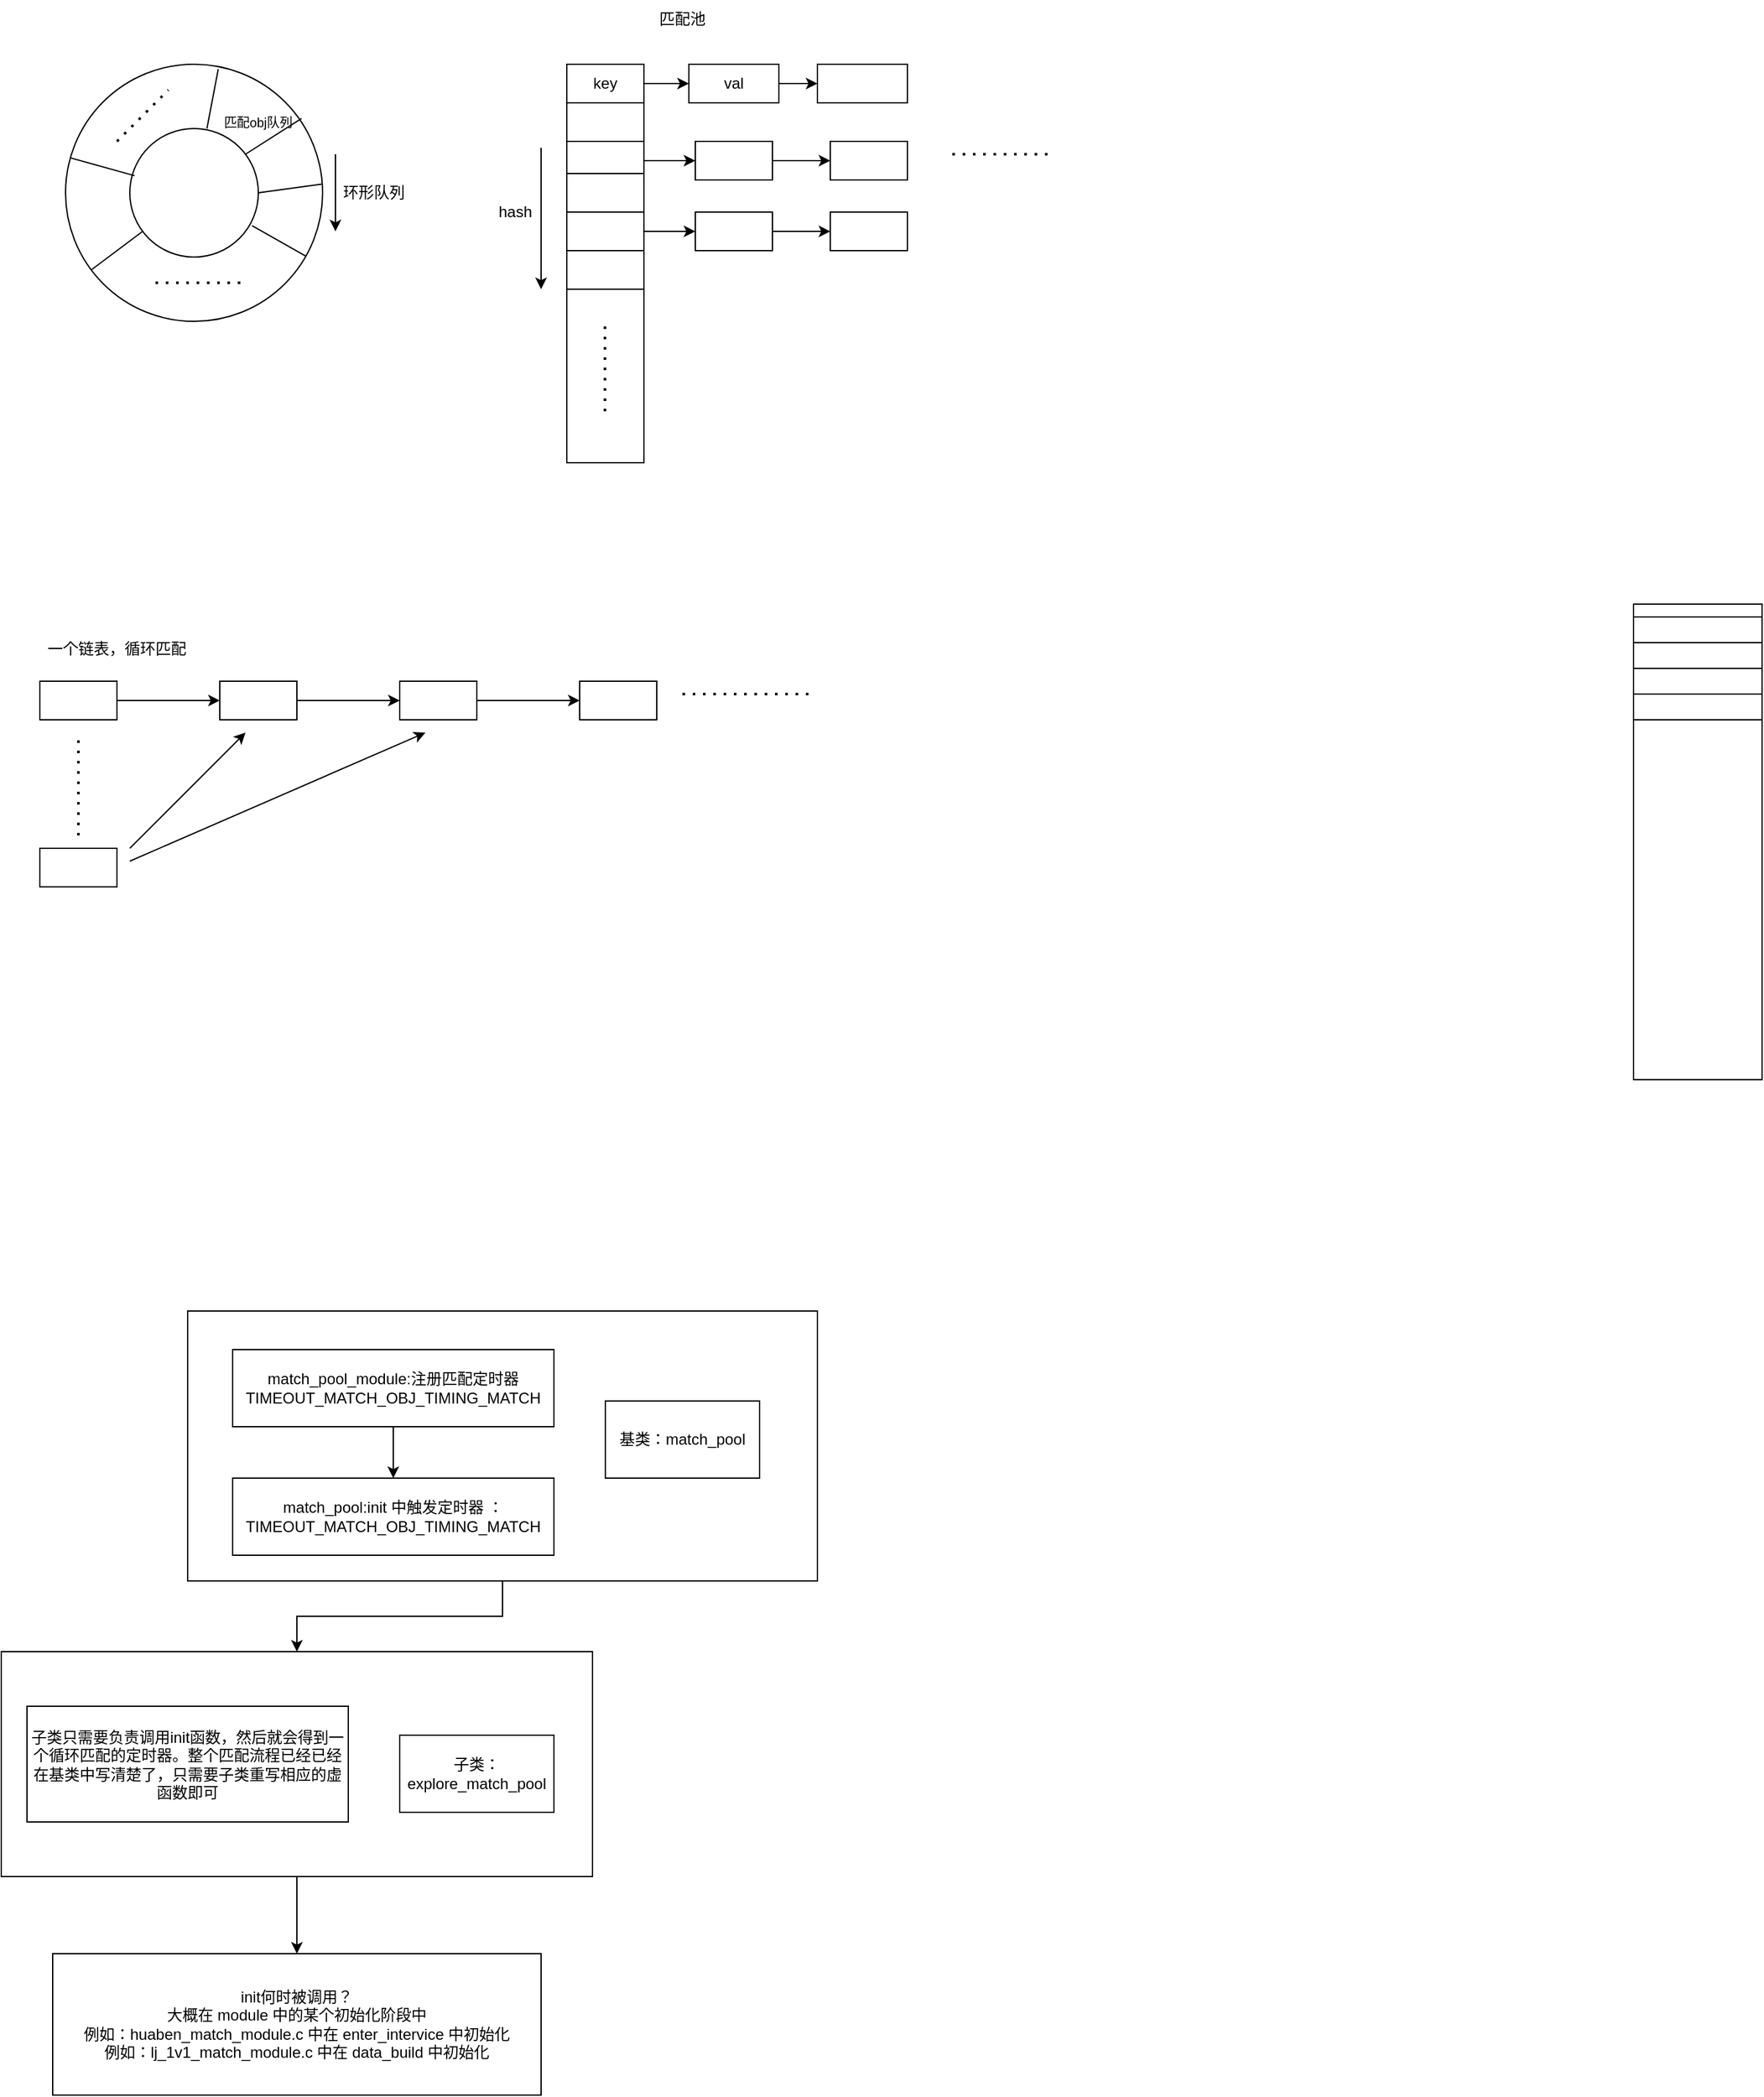 <mxfile version="22.1.11" type="github">
  <diagram name="第 1 页" id="GWbsmhciHJHAX3cp5Gmc">
    <mxGraphModel dx="794" dy="743" grid="1" gridSize="10" guides="1" tooltips="1" connect="1" arrows="1" fold="1" page="1" pageScale="1" pageWidth="827" pageHeight="1169" math="0" shadow="0">
      <root>
        <mxCell id="0" />
        <mxCell id="1" parent="0" />
        <mxCell id="-qYKaQUmNgUT-kmqyWFm-1" value="" style="ellipse;whiteSpace=wrap;html=1;aspect=fixed;" parent="1" vertex="1">
          <mxGeometry x="100" y="410" width="200" height="200" as="geometry" />
        </mxCell>
        <mxCell id="-qYKaQUmNgUT-kmqyWFm-2" value="" style="ellipse;whiteSpace=wrap;html=1;aspect=fixed;" parent="1" vertex="1">
          <mxGeometry x="150" y="460" width="100" height="100" as="geometry" />
        </mxCell>
        <mxCell id="-qYKaQUmNgUT-kmqyWFm-3" value="" style="endArrow=none;html=1;rounded=0;" parent="1" target="-qYKaQUmNgUT-kmqyWFm-2" edge="1">
          <mxGeometry width="50" height="50" relative="1" as="geometry">
            <mxPoint x="120" y="570" as="sourcePoint" />
            <mxPoint x="170" y="520" as="targetPoint" />
          </mxGeometry>
        </mxCell>
        <mxCell id="-qYKaQUmNgUT-kmqyWFm-4" value="" style="endArrow=none;html=1;rounded=0;entryX=0.918;entryY=0.211;entryDx=0;entryDy=0;entryPerimeter=0;" parent="1" target="-qYKaQUmNgUT-kmqyWFm-1" edge="1">
          <mxGeometry width="50" height="50" relative="1" as="geometry">
            <mxPoint x="240" y="480" as="sourcePoint" />
            <mxPoint x="300" y="430" as="targetPoint" />
          </mxGeometry>
        </mxCell>
        <mxCell id="-qYKaQUmNgUT-kmqyWFm-5" value="" style="endArrow=none;html=1;rounded=0;entryX=0.997;entryY=0.466;entryDx=0;entryDy=0;entryPerimeter=0;exitX=1;exitY=0.5;exitDx=0;exitDy=0;" parent="1" source="-qYKaQUmNgUT-kmqyWFm-2" target="-qYKaQUmNgUT-kmqyWFm-1" edge="1">
          <mxGeometry width="50" height="50" relative="1" as="geometry">
            <mxPoint x="253" y="495" as="sourcePoint" />
            <mxPoint x="294" y="462" as="targetPoint" />
          </mxGeometry>
        </mxCell>
        <mxCell id="-qYKaQUmNgUT-kmqyWFm-6" value="" style="endArrow=none;html=1;rounded=0;entryX=0.594;entryY=0.019;entryDx=0;entryDy=0;entryPerimeter=0;" parent="1" target="-qYKaQUmNgUT-kmqyWFm-1" edge="1">
          <mxGeometry width="50" height="50" relative="1" as="geometry">
            <mxPoint x="210" y="460" as="sourcePoint" />
            <mxPoint x="260" y="410" as="targetPoint" />
          </mxGeometry>
        </mxCell>
        <mxCell id="-qYKaQUmNgUT-kmqyWFm-7" value="" style="endArrow=none;html=1;rounded=0;entryX=0.951;entryY=0.756;entryDx=0;entryDy=0;entryPerimeter=0;" parent="1" source="-qYKaQUmNgUT-kmqyWFm-1" target="-qYKaQUmNgUT-kmqyWFm-2" edge="1">
          <mxGeometry width="50" height="50" relative="1" as="geometry">
            <mxPoint x="230" y="710" as="sourcePoint" />
            <mxPoint x="280" y="660" as="targetPoint" />
          </mxGeometry>
        </mxCell>
        <mxCell id="-qYKaQUmNgUT-kmqyWFm-10" value="" style="endArrow=none;dashed=1;html=1;dashPattern=1 3;strokeWidth=2;rounded=0;" parent="1" edge="1">
          <mxGeometry width="50" height="50" relative="1" as="geometry">
            <mxPoint x="170" y="580" as="sourcePoint" />
            <mxPoint x="240" y="580" as="targetPoint" />
          </mxGeometry>
        </mxCell>
        <mxCell id="-qYKaQUmNgUT-kmqyWFm-11" value="" style="endArrow=none;html=1;rounded=0;exitX=0.037;exitY=0.367;exitDx=0;exitDy=0;exitPerimeter=0;" parent="1" source="-qYKaQUmNgUT-kmqyWFm-2" target="-qYKaQUmNgUT-kmqyWFm-1" edge="1">
          <mxGeometry width="50" height="50" relative="1" as="geometry">
            <mxPoint x="130" y="490" as="sourcePoint" />
            <mxPoint x="180" y="440" as="targetPoint" />
          </mxGeometry>
        </mxCell>
        <mxCell id="-qYKaQUmNgUT-kmqyWFm-12" value="" style="endArrow=none;dashed=1;html=1;dashPattern=1 3;strokeWidth=2;rounded=0;" parent="1" edge="1">
          <mxGeometry width="50" height="50" relative="1" as="geometry">
            <mxPoint x="140" y="470" as="sourcePoint" />
            <mxPoint x="180" y="430" as="targetPoint" />
          </mxGeometry>
        </mxCell>
        <mxCell id="-qYKaQUmNgUT-kmqyWFm-13" value="匹配obj队列" style="text;html=1;strokeColor=none;fillColor=none;align=center;verticalAlign=middle;whiteSpace=wrap;rounded=0;fontSize=10;" parent="1" vertex="1">
          <mxGeometry x="220" y="440" width="60" height="30" as="geometry" />
        </mxCell>
        <mxCell id="-qYKaQUmNgUT-kmqyWFm-14" value="" style="endArrow=classic;html=1;rounded=0;" parent="1" edge="1">
          <mxGeometry width="50" height="50" relative="1" as="geometry">
            <mxPoint x="310" y="480" as="sourcePoint" />
            <mxPoint x="310" y="540" as="targetPoint" />
          </mxGeometry>
        </mxCell>
        <mxCell id="-qYKaQUmNgUT-kmqyWFm-15" value="" style="rounded=0;whiteSpace=wrap;html=1;" parent="1" vertex="1">
          <mxGeometry x="490" y="410" width="60" height="310" as="geometry" />
        </mxCell>
        <mxCell id="-qYKaQUmNgUT-kmqyWFm-24" value="" style="edgeStyle=orthogonalEdgeStyle;rounded=0;orthogonalLoop=1;jettySize=auto;html=1;" parent="1" source="-qYKaQUmNgUT-kmqyWFm-16" target="-qYKaQUmNgUT-kmqyWFm-23" edge="1">
          <mxGeometry relative="1" as="geometry" />
        </mxCell>
        <mxCell id="-qYKaQUmNgUT-kmqyWFm-16" value="key" style="rounded=0;whiteSpace=wrap;html=1;" parent="1" vertex="1">
          <mxGeometry x="490" y="410" width="60" height="30" as="geometry" />
        </mxCell>
        <mxCell id="-qYKaQUmNgUT-kmqyWFm-17" value="" style="rounded=0;whiteSpace=wrap;html=1;" parent="1" vertex="1">
          <mxGeometry x="490" y="440" width="60" height="30" as="geometry" />
        </mxCell>
        <mxCell id="-qYKaQUmNgUT-kmqyWFm-29" value="" style="edgeStyle=orthogonalEdgeStyle;rounded=0;orthogonalLoop=1;jettySize=auto;html=1;" parent="1" source="-qYKaQUmNgUT-kmqyWFm-18" target="-qYKaQUmNgUT-kmqyWFm-28" edge="1">
          <mxGeometry relative="1" as="geometry" />
        </mxCell>
        <mxCell id="-qYKaQUmNgUT-kmqyWFm-18" value="" style="rounded=0;whiteSpace=wrap;html=1;" parent="1" vertex="1">
          <mxGeometry x="490" y="470" width="60" height="30" as="geometry" />
        </mxCell>
        <mxCell id="-qYKaQUmNgUT-kmqyWFm-19" value="" style="rounded=0;whiteSpace=wrap;html=1;" parent="1" vertex="1">
          <mxGeometry x="490" y="495" width="60" height="30" as="geometry" />
        </mxCell>
        <mxCell id="-qYKaQUmNgUT-kmqyWFm-35" value="" style="edgeStyle=orthogonalEdgeStyle;rounded=0;orthogonalLoop=1;jettySize=auto;html=1;" parent="1" source="-qYKaQUmNgUT-kmqyWFm-20" target="-qYKaQUmNgUT-kmqyWFm-34" edge="1">
          <mxGeometry relative="1" as="geometry" />
        </mxCell>
        <mxCell id="-qYKaQUmNgUT-kmqyWFm-20" value="" style="rounded=0;whiteSpace=wrap;html=1;" parent="1" vertex="1">
          <mxGeometry x="490" y="525" width="60" height="30" as="geometry" />
        </mxCell>
        <mxCell id="-qYKaQUmNgUT-kmqyWFm-21" value="" style="rounded=0;whiteSpace=wrap;html=1;" parent="1" vertex="1">
          <mxGeometry x="490" y="555" width="60" height="30" as="geometry" />
        </mxCell>
        <mxCell id="-qYKaQUmNgUT-kmqyWFm-22" value="" style="endArrow=none;dashed=1;html=1;dashPattern=1 3;strokeWidth=2;rounded=0;" parent="1" edge="1">
          <mxGeometry width="50" height="50" relative="1" as="geometry">
            <mxPoint x="519.71" y="680" as="sourcePoint" />
            <mxPoint x="519.71" y="610" as="targetPoint" />
          </mxGeometry>
        </mxCell>
        <mxCell id="-qYKaQUmNgUT-kmqyWFm-26" value="" style="edgeStyle=orthogonalEdgeStyle;rounded=0;orthogonalLoop=1;jettySize=auto;html=1;" parent="1" source="-qYKaQUmNgUT-kmqyWFm-23" target="-qYKaQUmNgUT-kmqyWFm-25" edge="1">
          <mxGeometry relative="1" as="geometry" />
        </mxCell>
        <mxCell id="-qYKaQUmNgUT-kmqyWFm-23" value="val" style="whiteSpace=wrap;html=1;rounded=0;" parent="1" vertex="1">
          <mxGeometry x="585" y="410" width="70" height="30" as="geometry" />
        </mxCell>
        <mxCell id="-qYKaQUmNgUT-kmqyWFm-25" value="" style="whiteSpace=wrap;html=1;rounded=0;" parent="1" vertex="1">
          <mxGeometry x="685" y="410" width="70" height="30" as="geometry" />
        </mxCell>
        <mxCell id="-qYKaQUmNgUT-kmqyWFm-31" value="" style="edgeStyle=orthogonalEdgeStyle;rounded=0;orthogonalLoop=1;jettySize=auto;html=1;" parent="1" source="-qYKaQUmNgUT-kmqyWFm-28" target="-qYKaQUmNgUT-kmqyWFm-30" edge="1">
          <mxGeometry relative="1" as="geometry" />
        </mxCell>
        <mxCell id="-qYKaQUmNgUT-kmqyWFm-28" value="" style="rounded=0;whiteSpace=wrap;html=1;" parent="1" vertex="1">
          <mxGeometry x="590" y="470" width="60" height="30" as="geometry" />
        </mxCell>
        <mxCell id="-qYKaQUmNgUT-kmqyWFm-30" value="" style="rounded=0;whiteSpace=wrap;html=1;" parent="1" vertex="1">
          <mxGeometry x="695" y="470" width="60" height="30" as="geometry" />
        </mxCell>
        <mxCell id="-qYKaQUmNgUT-kmqyWFm-37" value="" style="edgeStyle=orthogonalEdgeStyle;rounded=0;orthogonalLoop=1;jettySize=auto;html=1;" parent="1" source="-qYKaQUmNgUT-kmqyWFm-34" target="-qYKaQUmNgUT-kmqyWFm-36" edge="1">
          <mxGeometry relative="1" as="geometry" />
        </mxCell>
        <mxCell id="-qYKaQUmNgUT-kmqyWFm-34" value="" style="rounded=0;whiteSpace=wrap;html=1;" parent="1" vertex="1">
          <mxGeometry x="590" y="525" width="60" height="30" as="geometry" />
        </mxCell>
        <mxCell id="-qYKaQUmNgUT-kmqyWFm-36" value="" style="rounded=0;whiteSpace=wrap;html=1;" parent="1" vertex="1">
          <mxGeometry x="695" y="525" width="60" height="30" as="geometry" />
        </mxCell>
        <mxCell id="-qYKaQUmNgUT-kmqyWFm-38" value="" style="endArrow=none;dashed=1;html=1;dashPattern=1 3;strokeWidth=2;rounded=0;" parent="1" edge="1">
          <mxGeometry width="50" height="50" relative="1" as="geometry">
            <mxPoint x="790" y="480" as="sourcePoint" />
            <mxPoint x="870" y="480" as="targetPoint" />
          </mxGeometry>
        </mxCell>
        <mxCell id="-qYKaQUmNgUT-kmqyWFm-39" value="匹配池" style="text;html=1;strokeColor=none;fillColor=none;align=center;verticalAlign=middle;whiteSpace=wrap;rounded=0;" parent="1" vertex="1">
          <mxGeometry x="550" y="360" width="60" height="30" as="geometry" />
        </mxCell>
        <mxCell id="-qYKaQUmNgUT-kmqyWFm-40" value="hash" style="text;html=1;strokeColor=none;fillColor=none;align=center;verticalAlign=middle;whiteSpace=wrap;rounded=0;" parent="1" vertex="1">
          <mxGeometry x="420" y="510" width="60" height="30" as="geometry" />
        </mxCell>
        <mxCell id="-qYKaQUmNgUT-kmqyWFm-41" value="" style="endArrow=classic;html=1;rounded=0;" parent="1" edge="1">
          <mxGeometry width="50" height="50" relative="1" as="geometry">
            <mxPoint x="470" y="475" as="sourcePoint" />
            <mxPoint x="470" y="585" as="targetPoint" />
          </mxGeometry>
        </mxCell>
        <mxCell id="-qYKaQUmNgUT-kmqyWFm-42" value="环形队列" style="text;html=1;strokeColor=none;fillColor=none;align=center;verticalAlign=middle;whiteSpace=wrap;rounded=0;" parent="1" vertex="1">
          <mxGeometry x="310" y="495" width="60" height="30" as="geometry" />
        </mxCell>
        <mxCell id="-qYKaQUmNgUT-kmqyWFm-45" value="" style="edgeStyle=orthogonalEdgeStyle;rounded=0;orthogonalLoop=1;jettySize=auto;html=1;" parent="1" source="-qYKaQUmNgUT-kmqyWFm-43" target="-qYKaQUmNgUT-kmqyWFm-44" edge="1">
          <mxGeometry relative="1" as="geometry" />
        </mxCell>
        <mxCell id="-qYKaQUmNgUT-kmqyWFm-43" value="" style="rounded=0;whiteSpace=wrap;html=1;" parent="1" vertex="1">
          <mxGeometry x="80" y="890" width="60" height="30" as="geometry" />
        </mxCell>
        <mxCell id="-qYKaQUmNgUT-kmqyWFm-47" value="" style="edgeStyle=orthogonalEdgeStyle;rounded=0;orthogonalLoop=1;jettySize=auto;html=1;" parent="1" source="-qYKaQUmNgUT-kmqyWFm-44" target="-qYKaQUmNgUT-kmqyWFm-46" edge="1">
          <mxGeometry relative="1" as="geometry" />
        </mxCell>
        <mxCell id="-qYKaQUmNgUT-kmqyWFm-44" value="" style="rounded=0;whiteSpace=wrap;html=1;" parent="1" vertex="1">
          <mxGeometry x="220" y="890" width="60" height="30" as="geometry" />
        </mxCell>
        <mxCell id="-qYKaQUmNgUT-kmqyWFm-49" value="" style="edgeStyle=orthogonalEdgeStyle;rounded=0;orthogonalLoop=1;jettySize=auto;html=1;" parent="1" source="-qYKaQUmNgUT-kmqyWFm-46" target="-qYKaQUmNgUT-kmqyWFm-48" edge="1">
          <mxGeometry relative="1" as="geometry" />
        </mxCell>
        <mxCell id="-qYKaQUmNgUT-kmqyWFm-46" value="" style="rounded=0;whiteSpace=wrap;html=1;" parent="1" vertex="1">
          <mxGeometry x="360" y="890" width="60" height="30" as="geometry" />
        </mxCell>
        <mxCell id="-qYKaQUmNgUT-kmqyWFm-48" value="" style="rounded=0;whiteSpace=wrap;html=1;" parent="1" vertex="1">
          <mxGeometry x="500" y="890" width="60" height="30" as="geometry" />
        </mxCell>
        <mxCell id="-qYKaQUmNgUT-kmqyWFm-51" value="" style="endArrow=none;dashed=1;html=1;dashPattern=1 3;strokeWidth=2;rounded=0;" parent="1" edge="1">
          <mxGeometry width="50" height="50" relative="1" as="geometry">
            <mxPoint x="580" y="900" as="sourcePoint" />
            <mxPoint x="680" y="900" as="targetPoint" />
          </mxGeometry>
        </mxCell>
        <mxCell id="-qYKaQUmNgUT-kmqyWFm-52" value="" style="rounded=0;whiteSpace=wrap;html=1;" parent="1" vertex="1">
          <mxGeometry x="80" y="1020" width="60" height="30" as="geometry" />
        </mxCell>
        <mxCell id="-qYKaQUmNgUT-kmqyWFm-53" value="" style="endArrow=classic;html=1;rounded=0;" parent="1" edge="1">
          <mxGeometry width="50" height="50" relative="1" as="geometry">
            <mxPoint x="150" y="1020" as="sourcePoint" />
            <mxPoint x="240" y="930" as="targetPoint" />
          </mxGeometry>
        </mxCell>
        <mxCell id="-qYKaQUmNgUT-kmqyWFm-54" value="" style="endArrow=classic;html=1;rounded=0;" parent="1" edge="1">
          <mxGeometry width="50" height="50" relative="1" as="geometry">
            <mxPoint x="150" y="1030" as="sourcePoint" />
            <mxPoint x="380" y="930" as="targetPoint" />
          </mxGeometry>
        </mxCell>
        <mxCell id="-qYKaQUmNgUT-kmqyWFm-55" value="" style="endArrow=none;dashed=1;html=1;dashPattern=1 3;strokeWidth=2;rounded=0;" parent="1" edge="1">
          <mxGeometry width="50" height="50" relative="1" as="geometry">
            <mxPoint x="110" y="1010" as="sourcePoint" />
            <mxPoint x="110" y="930" as="targetPoint" />
          </mxGeometry>
        </mxCell>
        <mxCell id="-qYKaQUmNgUT-kmqyWFm-56" value="一个链表，循环匹配" style="text;html=1;strokeColor=none;fillColor=none;align=center;verticalAlign=middle;whiteSpace=wrap;rounded=0;" parent="1" vertex="1">
          <mxGeometry x="70" y="850" width="140" height="30" as="geometry" />
        </mxCell>
        <mxCell id="-qYKaQUmNgUT-kmqyWFm-60" value="" style="rounded=0;whiteSpace=wrap;html=1;" parent="1" vertex="1">
          <mxGeometry x="1320" y="830" width="100" height="370" as="geometry" />
        </mxCell>
        <mxCell id="-qYKaQUmNgUT-kmqyWFm-61" value="" style="rounded=0;whiteSpace=wrap;html=1;" parent="1" vertex="1">
          <mxGeometry x="1320" y="840" width="100" height="20" as="geometry" />
        </mxCell>
        <mxCell id="-qYKaQUmNgUT-kmqyWFm-62" value="" style="rounded=0;whiteSpace=wrap;html=1;" parent="1" vertex="1">
          <mxGeometry x="1320" y="860" width="100" height="20" as="geometry" />
        </mxCell>
        <mxCell id="-qYKaQUmNgUT-kmqyWFm-63" value="" style="rounded=0;whiteSpace=wrap;html=1;" parent="1" vertex="1">
          <mxGeometry x="1320" y="880" width="100" height="20" as="geometry" />
        </mxCell>
        <mxCell id="-qYKaQUmNgUT-kmqyWFm-64" value="" style="rounded=0;whiteSpace=wrap;html=1;" parent="1" vertex="1">
          <mxGeometry x="1320" y="900" width="100" height="20" as="geometry" />
        </mxCell>
        <mxCell id="E36rqTPJH54_jt4325YZ-4" value="" style="edgeStyle=orthogonalEdgeStyle;rounded=0;orthogonalLoop=1;jettySize=auto;html=1;" edge="1" parent="1" source="E36rqTPJH54_jt4325YZ-1" target="E36rqTPJH54_jt4325YZ-3">
          <mxGeometry relative="1" as="geometry" />
        </mxCell>
        <mxCell id="E36rqTPJH54_jt4325YZ-1" value="match_pool_module:注册匹配定时器TIMEOUT_MATCH_OBJ_TIMING_MATCH" style="rounded=0;whiteSpace=wrap;html=1;" vertex="1" parent="1">
          <mxGeometry x="230" y="1410" width="250" height="60" as="geometry" />
        </mxCell>
        <mxCell id="E36rqTPJH54_jt4325YZ-13" style="edgeStyle=orthogonalEdgeStyle;rounded=0;orthogonalLoop=1;jettySize=auto;html=1;exitX=0.5;exitY=1;exitDx=0;exitDy=0;" edge="1" parent="1" source="E36rqTPJH54_jt4325YZ-2" target="E36rqTPJH54_jt4325YZ-7">
          <mxGeometry relative="1" as="geometry" />
        </mxCell>
        <mxCell id="E36rqTPJH54_jt4325YZ-2" value="" style="rounded=0;whiteSpace=wrap;html=1;fillColor=none;" vertex="1" parent="1">
          <mxGeometry x="195" y="1380" width="490" height="210" as="geometry" />
        </mxCell>
        <mxCell id="E36rqTPJH54_jt4325YZ-3" value="match_pool:init 中触发定时器 ：TIMEOUT_MATCH_OBJ_TIMING_MATCH" style="rounded=0;whiteSpace=wrap;html=1;" vertex="1" parent="1">
          <mxGeometry x="230" y="1510" width="250" height="60" as="geometry" />
        </mxCell>
        <mxCell id="E36rqTPJH54_jt4325YZ-5" value="基类：match_pool" style="rounded=0;whiteSpace=wrap;html=1;" vertex="1" parent="1">
          <mxGeometry x="520" y="1450" width="120" height="60" as="geometry" />
        </mxCell>
        <mxCell id="E36rqTPJH54_jt4325YZ-16" style="edgeStyle=orthogonalEdgeStyle;rounded=0;orthogonalLoop=1;jettySize=auto;html=1;" edge="1" parent="1" source="E36rqTPJH54_jt4325YZ-7" target="E36rqTPJH54_jt4325YZ-15">
          <mxGeometry relative="1" as="geometry" />
        </mxCell>
        <mxCell id="E36rqTPJH54_jt4325YZ-7" value="" style="rounded=0;whiteSpace=wrap;html=1;" vertex="1" parent="1">
          <mxGeometry x="50" y="1645" width="460" height="175" as="geometry" />
        </mxCell>
        <mxCell id="E36rqTPJH54_jt4325YZ-8" value="子类：explore_match_pool" style="rounded=0;whiteSpace=wrap;html=1;" vertex="1" parent="1">
          <mxGeometry x="360" y="1710" width="120" height="60" as="geometry" />
        </mxCell>
        <mxCell id="E36rqTPJH54_jt4325YZ-12" value="子类只需要负责调用init函数，然后就会得到一个循环匹配的定时器。整个匹配流程已经已经在基类中写清楚了，只需要子类重写相应的虚函数即可" style="rounded=0;whiteSpace=wrap;html=1;" vertex="1" parent="1">
          <mxGeometry x="70" y="1687.5" width="250" height="90" as="geometry" />
        </mxCell>
        <mxCell id="E36rqTPJH54_jt4325YZ-15" value="init何时被调用？&lt;br&gt;大概在 module 中的某个初始化阶段中&lt;br&gt;例如：huaben_match_module.c 中在 enter_intervice 中初始化&lt;br&gt;例如：lj_1v1_match_module.c 中在 data_build 中初始化" style="rounded=0;whiteSpace=wrap;html=1;" vertex="1" parent="1">
          <mxGeometry x="90" y="1880" width="380" height="110" as="geometry" />
        </mxCell>
      </root>
    </mxGraphModel>
  </diagram>
</mxfile>
